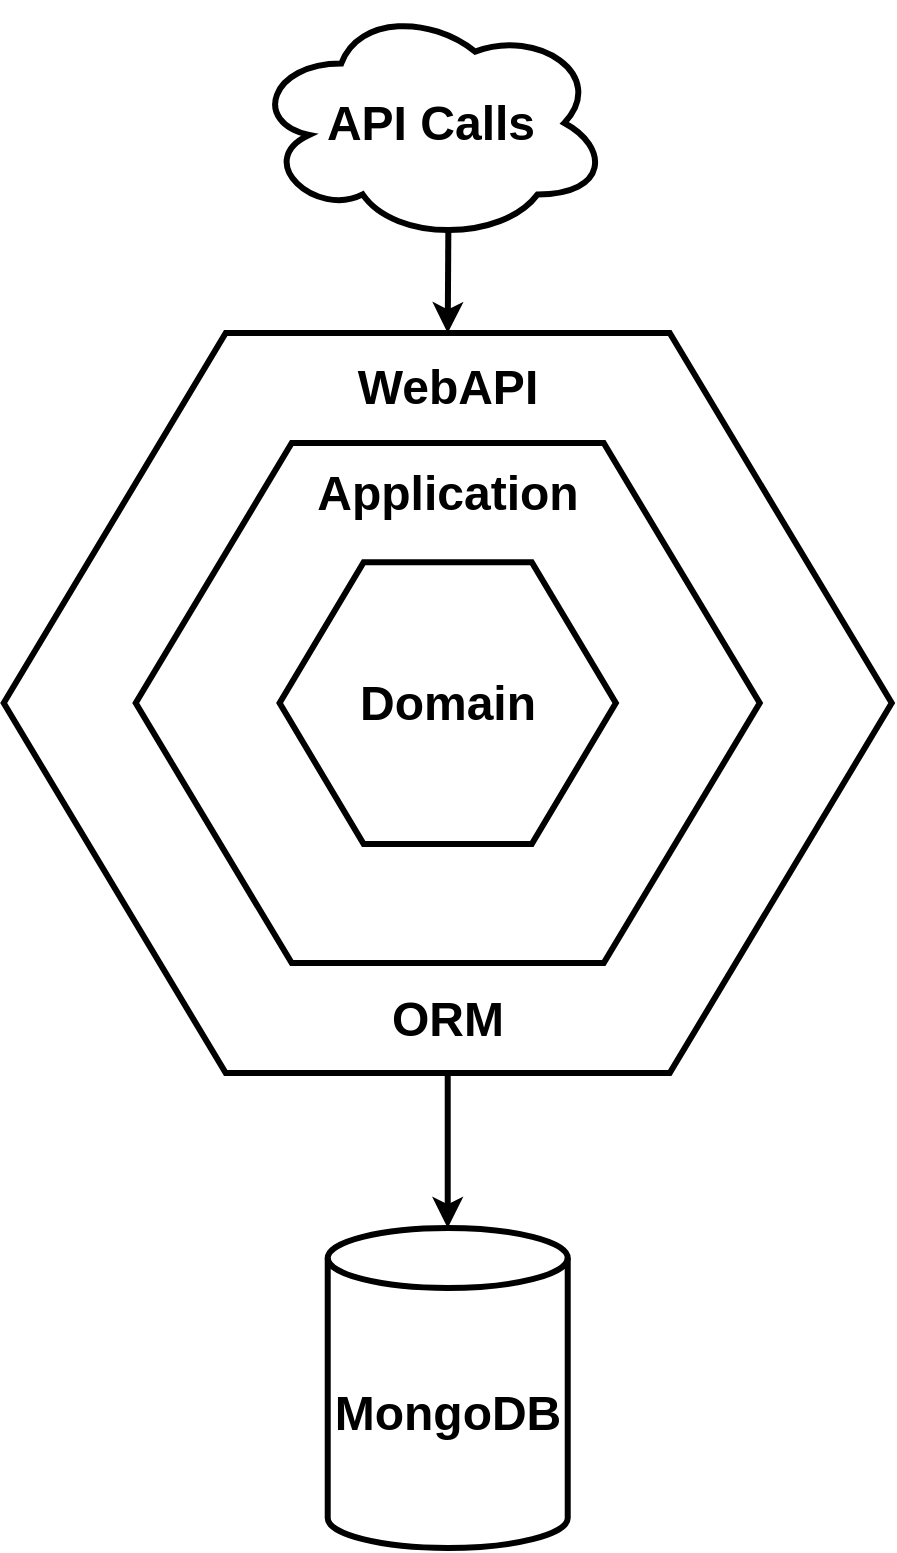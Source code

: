 <mxfile version="14.6.6" type="device"><diagram id="07fea595-8f29-1299-0266-81d95cde20df" name="Page-1"><mxGraphModel dx="1132" dy="-1708" grid="1" gridSize="10" guides="1" tooltips="1" connect="1" arrows="1" fold="1" page="1" pageScale="1" pageWidth="1169" pageHeight="827" background="#ffffff" math="0" shadow="0"><root><mxCell id="0"/><mxCell id="1" parent="0"/><mxCell id="3HwBeTQ0j-SyTSLjvwln-659" value="&lt;font style=&quot;font-size: 24px&quot; color=&quot;#000000&quot;&gt;&lt;b&gt;WebAPI&lt;br&gt;&lt;br&gt;&lt;br&gt;&lt;br&gt;&lt;br&gt;&lt;br&gt;&lt;br&gt;&lt;br&gt;&lt;br&gt;&lt;br&gt;&lt;br&gt;ORM&lt;/b&gt;&lt;/font&gt;" style="shape=hexagon;perimeter=hexagonPerimeter2;whiteSpace=wrap;html=1;shadow=0;labelBackgroundColor=none;gradientColor=none;fontFamily=Helvetica;fontSize=23;fontColor=#23445d;align=center;strokeWidth=3;fillColor=none;labelPosition=center;verticalLabelPosition=middle;verticalAlign=middle;spacingTop=0;horizontal=1;" parent="1" vertex="1"><mxGeometry x="327.86" y="2682.54" width="444" height="370" as="geometry"/></mxCell><mxCell id="648" value="&lt;font style=&quot;font-size: 30px&quot;&gt;&lt;b style=&quot;font-size: 24px&quot;&gt;&lt;font color=&quot;#000000&quot; style=&quot;font-size: 24px&quot;&gt;Application&lt;br&gt;&lt;br&gt;&lt;br&gt;&lt;br&gt;&lt;br&gt;&lt;br&gt;&lt;/font&gt;&lt;br&gt;&lt;/b&gt;&lt;/font&gt;" style="shape=hexagon;perimeter=hexagonPerimeter2;whiteSpace=wrap;html=1;shadow=0;labelBackgroundColor=none;gradientColor=none;fontFamily=Helvetica;fontSize=23;fontColor=#23445d;align=center;strokeWidth=3;fillColor=none;labelPosition=center;verticalLabelPosition=middle;verticalAlign=middle;spacingTop=0;horizontal=1;" parent="1" vertex="1"><mxGeometry x="393.86" y="2737.54" width="312" height="260" as="geometry"/></mxCell><mxCell id="644" value="&lt;font color=&quot;#000000&quot; size=&quot;1&quot;&gt;&lt;b style=&quot;font-size: 24px&quot;&gt;Domain&lt;/b&gt;&lt;/font&gt;" style="shape=hexagon;perimeter=hexagonPerimeter2;whiteSpace=wrap;html=1;shadow=0;labelBackgroundColor=none;gradientColor=none;fontFamily=Helvetica;fontSize=23;align=center;strokeWidth=3;fontColor=#23445D;fillColor=none;" parent="1" vertex="1"><mxGeometry x="465.8" y="2797.07" width="168.12" height="140.93" as="geometry"/></mxCell><mxCell id="3HwBeTQ0j-SyTSLjvwln-660" value="&lt;font style=&quot;font-size: 24px&quot; color=&quot;#000000&quot;&gt;&lt;b&gt;API Calls&lt;/b&gt;&lt;/font&gt;" style="ellipse;shape=cloud;whiteSpace=wrap;html=1;fillColor=none;fontColor=#23445D;strokeWidth=3;" parent="1" vertex="1"><mxGeometry x="452" y="2518" width="178.5" height="119" as="geometry"/></mxCell><mxCell id="3HwBeTQ0j-SyTSLjvwln-661" value="&lt;font style=&quot;font-size: 24px&quot; color=&quot;#000000&quot;&gt;&lt;b&gt;MongoDB&lt;/b&gt;&lt;/font&gt;" style="shape=cylinder3;whiteSpace=wrap;html=1;boundedLbl=1;backgroundOutline=1;size=15;fillColor=none;fontColor=#23445D;strokeWidth=3;" parent="1" vertex="1"><mxGeometry x="489.86" y="3130" width="120" height="160" as="geometry"/></mxCell><mxCell id="3HwBeTQ0j-SyTSLjvwln-663" value="" style="endArrow=classic;html=1;fontColor=#23445D;exitX=0.55;exitY=0.95;exitDx=0;exitDy=0;exitPerimeter=0;entryX=0.5;entryY=0;entryDx=0;entryDy=0;strokeWidth=3;" parent="1" source="3HwBeTQ0j-SyTSLjvwln-660" target="3HwBeTQ0j-SyTSLjvwln-659" edge="1"><mxGeometry width="50" height="50" relative="1" as="geometry"><mxPoint x="330" y="2688" as="sourcePoint"/><mxPoint x="380" y="2638" as="targetPoint"/></mxGeometry></mxCell><mxCell id="3HwBeTQ0j-SyTSLjvwln-665" value="" style="endArrow=classic;html=1;fontColor=#23445D;exitX=0.5;exitY=1;exitDx=0;exitDy=0;entryX=0.5;entryY=0;entryDx=0;entryDy=0;entryPerimeter=0;strokeWidth=3;" parent="1" source="3HwBeTQ0j-SyTSLjvwln-659" target="3HwBeTQ0j-SyTSLjvwln-661" edge="1"><mxGeometry width="50" height="50" relative="1" as="geometry"><mxPoint x="360" y="3278" as="sourcePoint"/><mxPoint x="410" y="3228" as="targetPoint"/></mxGeometry></mxCell></root></mxGraphModel></diagram></mxfile>